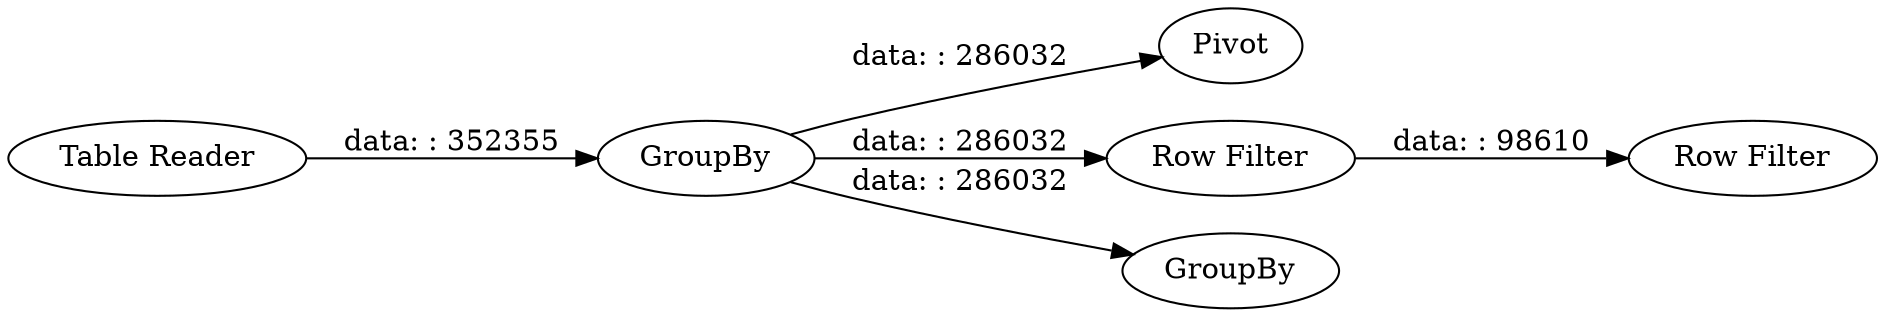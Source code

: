 digraph {
	"2228884092322534451_6" [label="Row Filter"]
	"2228884092322534451_4" [label=Pivot]
	"2228884092322534451_2" [label=GroupBy]
	"2228884092322534451_5" [label="Row Filter"]
	"2228884092322534451_3" [label=GroupBy]
	"2228884092322534451_1" [label="Table Reader"]
	"2228884092322534451_2" -> "2228884092322534451_5" [label="data: : 286032"]
	"2228884092322534451_2" -> "2228884092322534451_4" [label="data: : 286032"]
	"2228884092322534451_1" -> "2228884092322534451_2" [label="data: : 352355"]
	"2228884092322534451_5" -> "2228884092322534451_6" [label="data: : 98610"]
	"2228884092322534451_2" -> "2228884092322534451_3" [label="data: : 286032"]
	rankdir=LR
}
